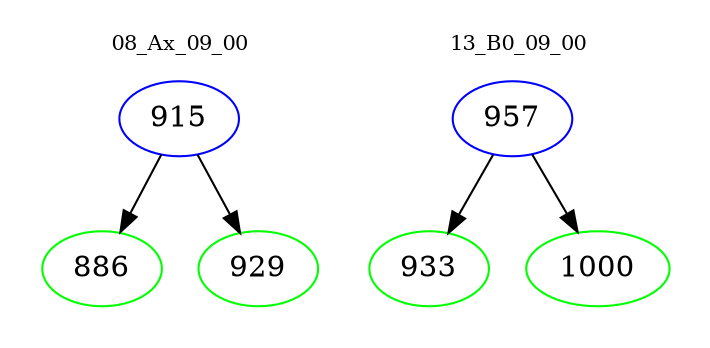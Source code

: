 digraph{
subgraph cluster_0 {
color = white
label = "08_Ax_09_00";
fontsize=10;
T0_915 [label="915", color="blue"]
T0_915 -> T0_886 [color="black"]
T0_886 [label="886", color="green"]
T0_915 -> T0_929 [color="black"]
T0_929 [label="929", color="green"]
}
subgraph cluster_1 {
color = white
label = "13_B0_09_00";
fontsize=10;
T1_957 [label="957", color="blue"]
T1_957 -> T1_933 [color="black"]
T1_933 [label="933", color="green"]
T1_957 -> T1_1000 [color="black"]
T1_1000 [label="1000", color="green"]
}
}
